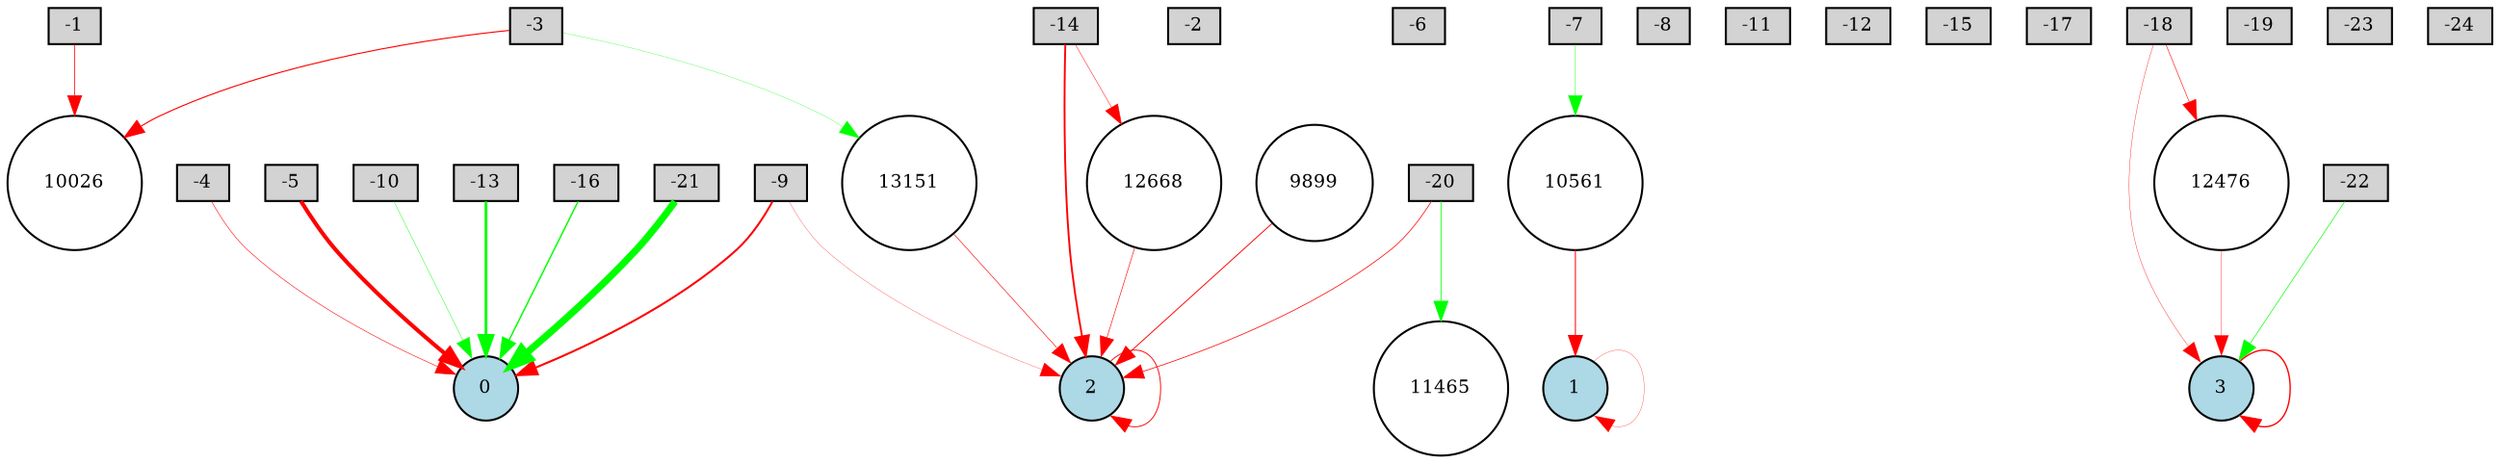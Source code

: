 digraph {
	node [fontsize=9 height=0.2 shape=circle width=0.2]
	-1 [fillcolor=lightgray shape=box style=filled]
	-2 [fillcolor=lightgray shape=box style=filled]
	-3 [fillcolor=lightgray shape=box style=filled]
	-4 [fillcolor=lightgray shape=box style=filled]
	-5 [fillcolor=lightgray shape=box style=filled]
	-6 [fillcolor=lightgray shape=box style=filled]
	-7 [fillcolor=lightgray shape=box style=filled]
	-8 [fillcolor=lightgray shape=box style=filled]
	-9 [fillcolor=lightgray shape=box style=filled]
	-10 [fillcolor=lightgray shape=box style=filled]
	-11 [fillcolor=lightgray shape=box style=filled]
	-12 [fillcolor=lightgray shape=box style=filled]
	-13 [fillcolor=lightgray shape=box style=filled]
	-14 [fillcolor=lightgray shape=box style=filled]
	-15 [fillcolor=lightgray shape=box style=filled]
	-16 [fillcolor=lightgray shape=box style=filled]
	-17 [fillcolor=lightgray shape=box style=filled]
	-18 [fillcolor=lightgray shape=box style=filled]
	-19 [fillcolor=lightgray shape=box style=filled]
	-20 [fillcolor=lightgray shape=box style=filled]
	-21 [fillcolor=lightgray shape=box style=filled]
	-22 [fillcolor=lightgray shape=box style=filled]
	-23 [fillcolor=lightgray shape=box style=filled]
	-24 [fillcolor=lightgray shape=box style=filled]
	0 [fillcolor=lightblue style=filled]
	1 [fillcolor=lightblue style=filled]
	2 [fillcolor=lightblue style=filled]
	3 [fillcolor=lightblue style=filled]
	10561 [fillcolor=white style=filled]
	11465 [fillcolor=white style=filled]
	10026 [fillcolor=white style=filled]
	9899 [fillcolor=white style=filled]
	12476 [fillcolor=white style=filled]
	12668 [fillcolor=white style=filled]
	13151 [fillcolor=white style=filled]
	-20 -> 2 [color=red penwidth=0.3601961300038664 style=solid]
	-3 -> 10026 [color=red penwidth=0.541122096959329 style=solid]
	-9 -> 2 [color=red penwidth=0.13530812270301085 style=solid]
	12668 -> 2 [color=red penwidth=0.30001893278042 style=solid]
	-14 -> 12668 [color=red penwidth=0.22747624218888138 style=solid]
	3 -> 3 [color=red penwidth=0.6732280050795809 style=solid]
	-14 -> 2 [color=red penwidth=0.9189718289235304 style=solid]
	9899 -> 2 [color=red penwidth=0.4568996797077487 style=solid]
	-21 -> 0 [color=green penwidth=3.489278614465048 style=solid]
	-16 -> 0 [color=green penwidth=0.7098891272266421 style=solid]
	-7 -> 10561 [color=green penwidth=0.22316062546381493 style=solid]
	2 -> 2 [color=red penwidth=0.44882528362919616 style=solid]
	-10 -> 0 [color=green penwidth=0.20808271686529406 style=solid]
	-20 -> 11465 [color=green penwidth=0.3887776397903471 style=solid]
	1 -> 1 [color=red penwidth=0.14082796087112692 style=solid]
	-5 -> 0 [color=red penwidth=2.007949213396876 style=solid]
	-18 -> 12476 [color=red penwidth=0.27471907871123347 style=solid]
	-3 -> 13151 [color=green penwidth=0.14419846587553325 style=solid]
	13151 -> 2 [color=red penwidth=0.3004188692192433 style=solid]
	-1 -> 10026 [color=red penwidth=0.36094964806017527 style=solid]
	-9 -> 0 [color=red penwidth=0.988999591916637 style=solid]
	-4 -> 0 [color=red penwidth=0.27176809289479165 style=solid]
	-18 -> 3 [color=red penwidth=0.18155058161096432 style=solid]
	12476 -> 3 [color=red penwidth=0.1785595985315998 style=solid]
	-13 -> 0 [color=green penwidth=1.3604698455982984 style=solid]
	-22 -> 3 [color=green penwidth=0.3253860203833963 style=solid]
	10561 -> 1 [color=red penwidth=0.4838990939829997 style=solid]
}
